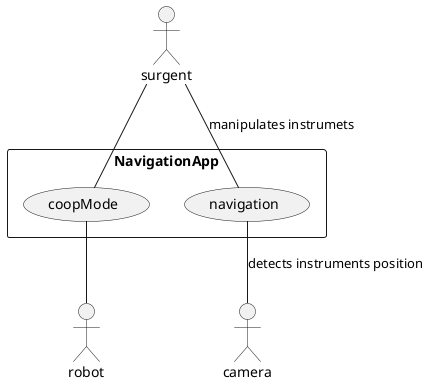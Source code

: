 @startuml
actor surgent
actor robot
actor camera

rectangle NavigationApp{
  surgent-- (coopMode)
  (coopMode) -- robot
  surgent-- (navigation): manipulates instrumets
  (navigation)--camera: detects instruments position
 
}
@enduml
